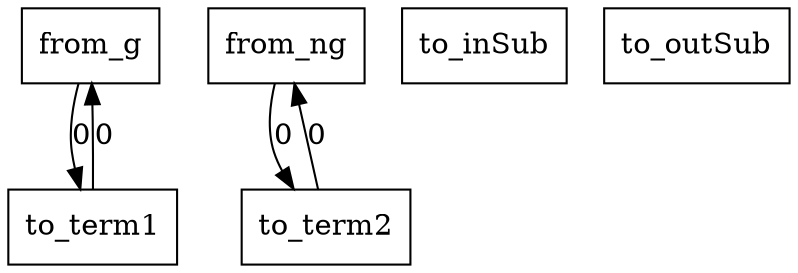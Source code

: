 digraph {
    graph [rankdir=TB
          ,bgcolor=transparent];
    node [shape=box
         ,fillcolor=white
         ,style=filled];
    0 [label=<from_g>];
    1 [label=<from_ng>];
    2 [label=<to_term1>];
    3 [label=<to_term2>];
    4 [label=<to_inSub>];
    5 [label=<to_outSub>];
    0 -> 2 [label=0];
    1 -> 3 [label=0];
    2 -> 0 [label=0];
    3 -> 1 [label=0];
}